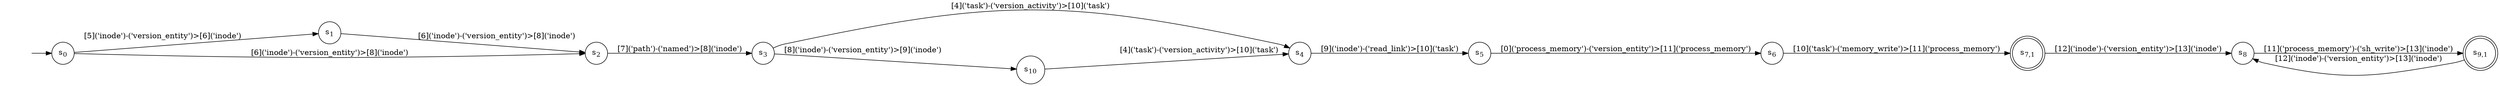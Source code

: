 digraph DFA {
    rankdir = LR;
    I [style = invis];
    I -> S0;
    S0 [label = <s<sub>0</sub>>, shape = circle];
    S1 [label = <s<sub>1</sub>>, shape = circle];
    S2 [label = <s<sub>2</sub>>, shape = circle];
    S3 [label = <s<sub>3</sub>>, shape = circle];
    S4 [label = <s<sub>4</sub>>, shape = circle];
    S5 [label = <s<sub>5</sub>>, shape = circle];
    S6 [label = <s<sub>6</sub>>, shape = circle];
    S7 [label = <s<sub>7,1</sub>>, shape = circle, peripheries = 2];
    S8 [label = <s<sub>8</sub>>, shape = circle];
    S9 [label = <s<sub>9,1</sub>>, shape = circle, peripheries = 2];
    S9 -> S8 [label = "[12]('inode')-('version_entity')>[13]('inode')"];
    S8 -> S9 [label = "[11]('process_memory')-('sh_write')>[13]('inode')"];
    S7 -> S8 [label = "[12]('inode')-('version_entity')>[13]('inode')"];
    S6 -> S7 [label = "[10]('task')-('memory_write')>[11]('process_memory')"];
    S5 -> S6 [label = "[0]('process_memory')-('version_entity')>[11]('process_memory')"];
    S4 -> S5 [label = "[9]('inode')-('read_link')>[10]('task')"];
    S3 -> S4 [label = "[4]('task')-('version_activity')>[10]('task')"];
    S10 [label = <s<sub>10</sub>>, shape = circle];
    S10 -> S4 [label = "[4]('task')-('version_activity')>[10]('task')"];
    S3 -> S10 [label = "[8]('inode')-('version_entity')>[9]('inode')"];
    S2 -> S3 [label = "[7]('path')-('named')>[8]('inode')"];
    S1 -> S2 [label = "[6]('inode')-('version_entity')>[8]('inode')"];
    S0 -> S1 [label = "[5]('inode')-('version_entity')>[6]('inode')"];
    S0 -> S2 [label = "[6]('inode')-('version_entity')>[8]('inode')"];
}
